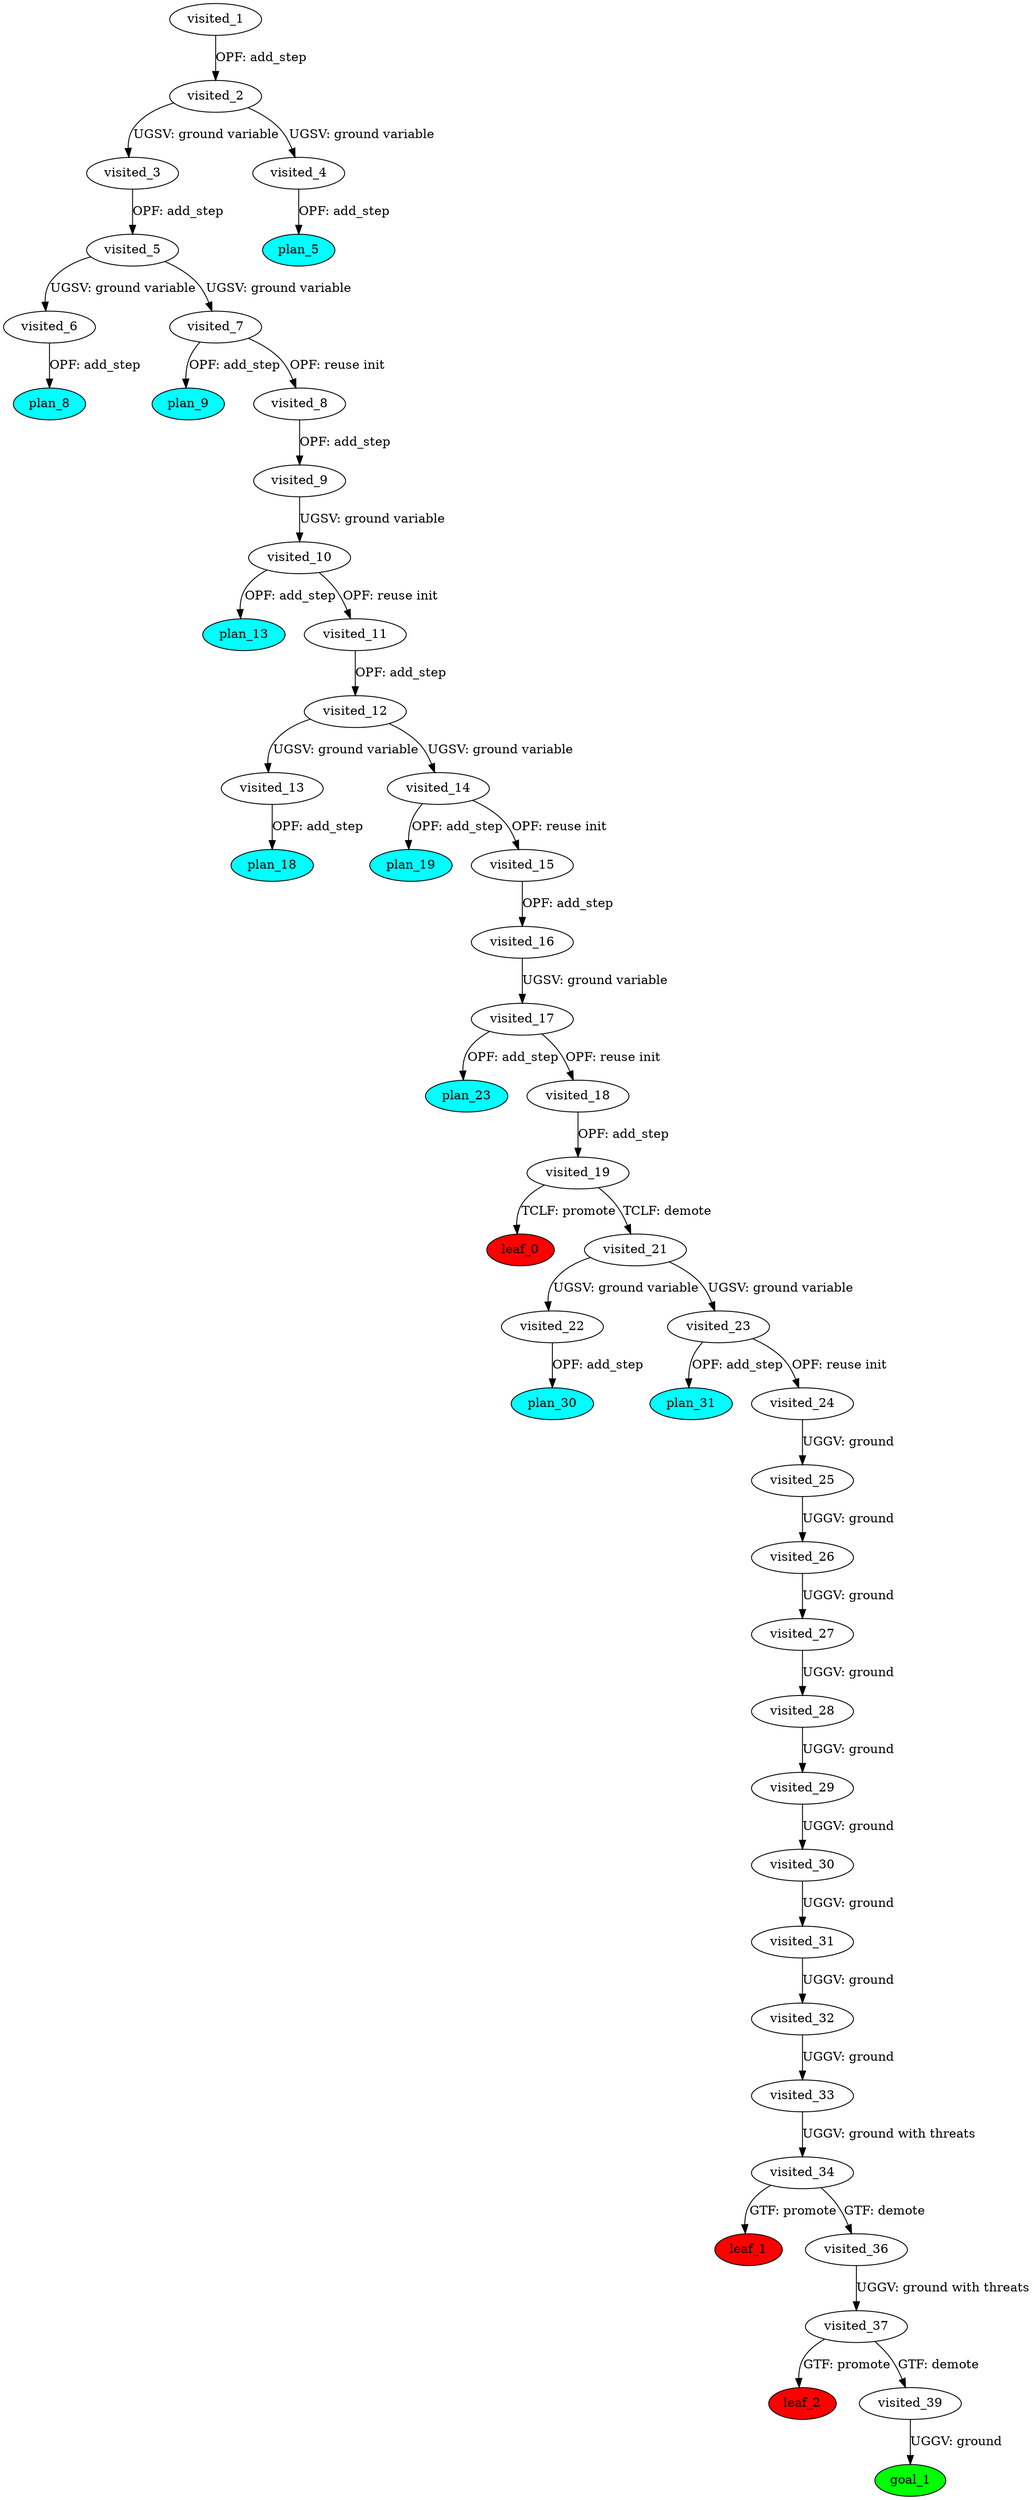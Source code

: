 digraph {
	"be901a64-a0cc-5d31-ce22-efcfd02b4c3a" [label=plan_0 fillcolor=cyan style=filled]
	"be901a64-a0cc-5d31-ce22-efcfd02b4c3a" [label=visited_1 fillcolor=white style=filled]
	"7c45d65d-b517-e8ef-db21-3e3143c2181f" [label=plan_1 fillcolor=cyan style=filled]
	"be901a64-a0cc-5d31-ce22-efcfd02b4c3a" -> "7c45d65d-b517-e8ef-db21-3e3143c2181f" [label="OPF: add_step"]
	"7c45d65d-b517-e8ef-db21-3e3143c2181f" [label=visited_2 fillcolor=white style=filled]
	"ea299a22-9914-857d-b62f-b6ee172dc647" [label=plan_2 fillcolor=cyan style=filled]
	"7c45d65d-b517-e8ef-db21-3e3143c2181f" -> "ea299a22-9914-857d-b62f-b6ee172dc647" [label="UGSV: ground variable"]
	"da2a5b5f-6796-4bd9-a9c6-d4e3e07eaf26" [label=plan_3 fillcolor=cyan style=filled]
	"7c45d65d-b517-e8ef-db21-3e3143c2181f" -> "da2a5b5f-6796-4bd9-a9c6-d4e3e07eaf26" [label="UGSV: ground variable"]
	"ea299a22-9914-857d-b62f-b6ee172dc647" [label=visited_3 fillcolor=white style=filled]
	"5714fc0b-b744-7158-2550-e249436c3827" [label=plan_4 fillcolor=cyan style=filled]
	"ea299a22-9914-857d-b62f-b6ee172dc647" -> "5714fc0b-b744-7158-2550-e249436c3827" [label="OPF: add_step"]
	"da2a5b5f-6796-4bd9-a9c6-d4e3e07eaf26" [label=visited_4 fillcolor=white style=filled]
	"e008e8ed-3ecf-5f0a-380e-c19dfbb713fd" [label=plan_5 fillcolor=cyan style=filled]
	"da2a5b5f-6796-4bd9-a9c6-d4e3e07eaf26" -> "e008e8ed-3ecf-5f0a-380e-c19dfbb713fd" [label="OPF: add_step"]
	"5714fc0b-b744-7158-2550-e249436c3827" [label=visited_5 fillcolor=white style=filled]
	"5d2d113b-fb5e-dc15-cbfa-e8d6b4ed4d1d" [label=plan_6 fillcolor=cyan style=filled]
	"5714fc0b-b744-7158-2550-e249436c3827" -> "5d2d113b-fb5e-dc15-cbfa-e8d6b4ed4d1d" [label="UGSV: ground variable"]
	"6e6aa3ec-4378-7e6b-cd3d-dee3cdad54f4" [label=plan_7 fillcolor=cyan style=filled]
	"5714fc0b-b744-7158-2550-e249436c3827" -> "6e6aa3ec-4378-7e6b-cd3d-dee3cdad54f4" [label="UGSV: ground variable"]
	"5d2d113b-fb5e-dc15-cbfa-e8d6b4ed4d1d" [label=visited_6 fillcolor=white style=filled]
	"ecedf328-e669-dd22-5d50-d2eb5ec74b9e" [label=plan_8 fillcolor=cyan style=filled]
	"5d2d113b-fb5e-dc15-cbfa-e8d6b4ed4d1d" -> "ecedf328-e669-dd22-5d50-d2eb5ec74b9e" [label="OPF: add_step"]
	"6e6aa3ec-4378-7e6b-cd3d-dee3cdad54f4" [label=visited_7 fillcolor=white style=filled]
	"f9fb722d-a51c-7d2a-b3bf-bdabb7b24f20" [label=plan_9 fillcolor=cyan style=filled]
	"6e6aa3ec-4378-7e6b-cd3d-dee3cdad54f4" -> "f9fb722d-a51c-7d2a-b3bf-bdabb7b24f20" [label="OPF: add_step"]
	"f46976af-10be-e3e8-5aba-c34bae9802fa" [label=plan_10 fillcolor=cyan style=filled]
	"6e6aa3ec-4378-7e6b-cd3d-dee3cdad54f4" -> "f46976af-10be-e3e8-5aba-c34bae9802fa" [label="OPF: reuse init"]
	"f46976af-10be-e3e8-5aba-c34bae9802fa" [label=visited_8 fillcolor=white style=filled]
	"4083dcf3-91db-5fbc-46ad-dbe7b807c910" [label=plan_11 fillcolor=cyan style=filled]
	"f46976af-10be-e3e8-5aba-c34bae9802fa" -> "4083dcf3-91db-5fbc-46ad-dbe7b807c910" [label="OPF: add_step"]
	"4083dcf3-91db-5fbc-46ad-dbe7b807c910" [label=visited_9 fillcolor=white style=filled]
	"c124b471-b64d-158c-0d8f-808d9c0e6192" [label=plan_12 fillcolor=cyan style=filled]
	"4083dcf3-91db-5fbc-46ad-dbe7b807c910" -> "c124b471-b64d-158c-0d8f-808d9c0e6192" [label="UGSV: ground variable"]
	"c124b471-b64d-158c-0d8f-808d9c0e6192" [label=visited_10 fillcolor=white style=filled]
	"1049f904-9d25-4dc4-122d-ef06fa33dca5" [label=plan_13 fillcolor=cyan style=filled]
	"c124b471-b64d-158c-0d8f-808d9c0e6192" -> "1049f904-9d25-4dc4-122d-ef06fa33dca5" [label="OPF: add_step"]
	"2ed86804-57e2-3419-d8e6-650123755bc8" [label=plan_14 fillcolor=cyan style=filled]
	"c124b471-b64d-158c-0d8f-808d9c0e6192" -> "2ed86804-57e2-3419-d8e6-650123755bc8" [label="OPF: reuse init"]
	"2ed86804-57e2-3419-d8e6-650123755bc8" [label=visited_11 fillcolor=white style=filled]
	"2d6acdd4-5aeb-90f6-4faa-8036188a7f55" [label=plan_15 fillcolor=cyan style=filled]
	"2ed86804-57e2-3419-d8e6-650123755bc8" -> "2d6acdd4-5aeb-90f6-4faa-8036188a7f55" [label="OPF: add_step"]
	"2d6acdd4-5aeb-90f6-4faa-8036188a7f55" [label=visited_12 fillcolor=white style=filled]
	"5ff540ca-9038-ab45-916d-9a42e7b795f9" [label=plan_16 fillcolor=cyan style=filled]
	"2d6acdd4-5aeb-90f6-4faa-8036188a7f55" -> "5ff540ca-9038-ab45-916d-9a42e7b795f9" [label="UGSV: ground variable"]
	"2c21f1ed-f4a9-85b0-11c3-7e19dbfeed4a" [label=plan_17 fillcolor=cyan style=filled]
	"2d6acdd4-5aeb-90f6-4faa-8036188a7f55" -> "2c21f1ed-f4a9-85b0-11c3-7e19dbfeed4a" [label="UGSV: ground variable"]
	"5ff540ca-9038-ab45-916d-9a42e7b795f9" [label=visited_13 fillcolor=white style=filled]
	"7f8a1fca-9ef1-7e4f-a2f0-77e330405cc4" [label=plan_18 fillcolor=cyan style=filled]
	"5ff540ca-9038-ab45-916d-9a42e7b795f9" -> "7f8a1fca-9ef1-7e4f-a2f0-77e330405cc4" [label="OPF: add_step"]
	"2c21f1ed-f4a9-85b0-11c3-7e19dbfeed4a" [label=visited_14 fillcolor=white style=filled]
	"2ad9c360-84bb-af7a-9711-35452e2fcae7" [label=plan_19 fillcolor=cyan style=filled]
	"2c21f1ed-f4a9-85b0-11c3-7e19dbfeed4a" -> "2ad9c360-84bb-af7a-9711-35452e2fcae7" [label="OPF: add_step"]
	"d7f64255-cf97-9ff0-7afd-0718ebced334" [label=plan_20 fillcolor=cyan style=filled]
	"2c21f1ed-f4a9-85b0-11c3-7e19dbfeed4a" -> "d7f64255-cf97-9ff0-7afd-0718ebced334" [label="OPF: reuse init"]
	"d7f64255-cf97-9ff0-7afd-0718ebced334" [label=visited_15 fillcolor=white style=filled]
	"c12e3882-b527-ba0a-a8df-7aa5e8e00199" [label=plan_21 fillcolor=cyan style=filled]
	"d7f64255-cf97-9ff0-7afd-0718ebced334" -> "c12e3882-b527-ba0a-a8df-7aa5e8e00199" [label="OPF: add_step"]
	"c12e3882-b527-ba0a-a8df-7aa5e8e00199" [label=visited_16 fillcolor=white style=filled]
	"d4cd45a9-870d-8661-0e1c-0d4db2eb3819" [label=plan_22 fillcolor=cyan style=filled]
	"c12e3882-b527-ba0a-a8df-7aa5e8e00199" -> "d4cd45a9-870d-8661-0e1c-0d4db2eb3819" [label="UGSV: ground variable"]
	"d4cd45a9-870d-8661-0e1c-0d4db2eb3819" [label=visited_17 fillcolor=white style=filled]
	"16d4fdff-f260-2a26-3025-f0410aa86e33" [label=plan_23 fillcolor=cyan style=filled]
	"d4cd45a9-870d-8661-0e1c-0d4db2eb3819" -> "16d4fdff-f260-2a26-3025-f0410aa86e33" [label="OPF: add_step"]
	"51ffdef6-b660-8a31-38b8-9fc4e47172b1" [label=plan_24 fillcolor=cyan style=filled]
	"d4cd45a9-870d-8661-0e1c-0d4db2eb3819" -> "51ffdef6-b660-8a31-38b8-9fc4e47172b1" [label="OPF: reuse init"]
	"51ffdef6-b660-8a31-38b8-9fc4e47172b1" [label=visited_18 fillcolor=white style=filled]
	"7eca5b2d-341f-ab4a-b6ca-f84012adbc1b" [label=plan_25 fillcolor=cyan style=filled]
	"51ffdef6-b660-8a31-38b8-9fc4e47172b1" -> "7eca5b2d-341f-ab4a-b6ca-f84012adbc1b" [label="OPF: add_step"]
	"7eca5b2d-341f-ab4a-b6ca-f84012adbc1b" [label=visited_19 fillcolor=white style=filled]
	"f0b5b7b3-3472-c59e-4f4b-1252a04e03d7" [label=plan_26 fillcolor=cyan style=filled]
	"7eca5b2d-341f-ab4a-b6ca-f84012adbc1b" -> "f0b5b7b3-3472-c59e-4f4b-1252a04e03d7" [label="TCLF: promote"]
	"e9ea9d49-bc94-046e-a741-0d2ce0f13db6" [label=plan_27 fillcolor=cyan style=filled]
	"7eca5b2d-341f-ab4a-b6ca-f84012adbc1b" -> "e9ea9d49-bc94-046e-a741-0d2ce0f13db6" [label="TCLF: demote"]
	"f0b5b7b3-3472-c59e-4f4b-1252a04e03d7" [label=visited_20 fillcolor=white style=filled]
	"f0b5b7b3-3472-c59e-4f4b-1252a04e03d7" [label=leaf_0 fillcolor=red style=filled]
	"e9ea9d49-bc94-046e-a741-0d2ce0f13db6" [label=visited_21 fillcolor=white style=filled]
	"029e435d-b0b6-45da-68c1-8df945ca17af" [label=plan_28 fillcolor=cyan style=filled]
	"e9ea9d49-bc94-046e-a741-0d2ce0f13db6" -> "029e435d-b0b6-45da-68c1-8df945ca17af" [label="UGSV: ground variable"]
	"608bb508-69e4-4d26-d2d4-7ec76a77982b" [label=plan_29 fillcolor=cyan style=filled]
	"e9ea9d49-bc94-046e-a741-0d2ce0f13db6" -> "608bb508-69e4-4d26-d2d4-7ec76a77982b" [label="UGSV: ground variable"]
	"029e435d-b0b6-45da-68c1-8df945ca17af" [label=visited_22 fillcolor=white style=filled]
	"3082d7e6-e6ac-e778-d7b6-e0a34730b04b" [label=plan_30 fillcolor=cyan style=filled]
	"029e435d-b0b6-45da-68c1-8df945ca17af" -> "3082d7e6-e6ac-e778-d7b6-e0a34730b04b" [label="OPF: add_step"]
	"608bb508-69e4-4d26-d2d4-7ec76a77982b" [label=visited_23 fillcolor=white style=filled]
	"e2b6a842-d2a8-1922-6518-93471e910b71" [label=plan_31 fillcolor=cyan style=filled]
	"608bb508-69e4-4d26-d2d4-7ec76a77982b" -> "e2b6a842-d2a8-1922-6518-93471e910b71" [label="OPF: add_step"]
	"0b33b7a0-5163-4a91-b993-b65f35ded447" [label=plan_32 fillcolor=cyan style=filled]
	"608bb508-69e4-4d26-d2d4-7ec76a77982b" -> "0b33b7a0-5163-4a91-b993-b65f35ded447" [label="OPF: reuse init"]
	"0b33b7a0-5163-4a91-b993-b65f35ded447" [label=visited_24 fillcolor=white style=filled]
	"27180985-f2d6-c18c-03a3-574a919cf735" [label=plan_33 fillcolor=cyan style=filled]
	"0b33b7a0-5163-4a91-b993-b65f35ded447" -> "27180985-f2d6-c18c-03a3-574a919cf735" [label="UGGV: ground"]
	"27180985-f2d6-c18c-03a3-574a919cf735" [label=visited_25 fillcolor=white style=filled]
	"40349202-f34e-5ba1-dc07-605e57628c84" [label=plan_34 fillcolor=cyan style=filled]
	"27180985-f2d6-c18c-03a3-574a919cf735" -> "40349202-f34e-5ba1-dc07-605e57628c84" [label="UGGV: ground"]
	"40349202-f34e-5ba1-dc07-605e57628c84" [label=visited_26 fillcolor=white style=filled]
	"7647f43f-59a1-4829-2cef-781debfdb100" [label=plan_35 fillcolor=cyan style=filled]
	"40349202-f34e-5ba1-dc07-605e57628c84" -> "7647f43f-59a1-4829-2cef-781debfdb100" [label="UGGV: ground"]
	"7647f43f-59a1-4829-2cef-781debfdb100" [label=visited_27 fillcolor=white style=filled]
	"0e721365-a4e6-0afd-e6cc-d201335dc080" [label=plan_36 fillcolor=cyan style=filled]
	"7647f43f-59a1-4829-2cef-781debfdb100" -> "0e721365-a4e6-0afd-e6cc-d201335dc080" [label="UGGV: ground"]
	"0e721365-a4e6-0afd-e6cc-d201335dc080" [label=visited_28 fillcolor=white style=filled]
	"f262e145-2731-660c-6149-ee42642d03af" [label=plan_37 fillcolor=cyan style=filled]
	"0e721365-a4e6-0afd-e6cc-d201335dc080" -> "f262e145-2731-660c-6149-ee42642d03af" [label="UGGV: ground"]
	"f262e145-2731-660c-6149-ee42642d03af" [label=visited_29 fillcolor=white style=filled]
	"39a90a45-104b-5372-816e-a5c24ab3c590" [label=plan_38 fillcolor=cyan style=filled]
	"f262e145-2731-660c-6149-ee42642d03af" -> "39a90a45-104b-5372-816e-a5c24ab3c590" [label="UGGV: ground"]
	"39a90a45-104b-5372-816e-a5c24ab3c590" [label=visited_30 fillcolor=white style=filled]
	"55fccc14-31c0-34f0-a091-129b2f1835b1" [label=plan_39 fillcolor=cyan style=filled]
	"39a90a45-104b-5372-816e-a5c24ab3c590" -> "55fccc14-31c0-34f0-a091-129b2f1835b1" [label="UGGV: ground"]
	"55fccc14-31c0-34f0-a091-129b2f1835b1" [label=visited_31 fillcolor=white style=filled]
	"067ab1d7-7059-e387-b89f-52d2a8737d14" [label=plan_40 fillcolor=cyan style=filled]
	"55fccc14-31c0-34f0-a091-129b2f1835b1" -> "067ab1d7-7059-e387-b89f-52d2a8737d14" [label="UGGV: ground"]
	"067ab1d7-7059-e387-b89f-52d2a8737d14" [label=visited_32 fillcolor=white style=filled]
	"d7ea8625-11c3-138b-70c6-9b42df0ff647" [label=plan_41 fillcolor=cyan style=filled]
	"067ab1d7-7059-e387-b89f-52d2a8737d14" -> "d7ea8625-11c3-138b-70c6-9b42df0ff647" [label="UGGV: ground"]
	"d7ea8625-11c3-138b-70c6-9b42df0ff647" [label=visited_33 fillcolor=white style=filled]
	"8c1046bf-24b3-7794-293d-b7fa8e8ded45" [label=plan_42 fillcolor=cyan style=filled]
	"d7ea8625-11c3-138b-70c6-9b42df0ff647" -> "8c1046bf-24b3-7794-293d-b7fa8e8ded45" [label="UGGV: ground with threats"]
	"8c1046bf-24b3-7794-293d-b7fa8e8ded45" [label=visited_34 fillcolor=white style=filled]
	"1c82780f-0e84-c070-514b-30a9f6d4461c" [label=plan_43 fillcolor=cyan style=filled]
	"8c1046bf-24b3-7794-293d-b7fa8e8ded45" -> "1c82780f-0e84-c070-514b-30a9f6d4461c" [label="GTF: promote"]
	"849ebfa5-68f0-ca5d-10ac-72bdaf4c9dfc" [label=plan_44 fillcolor=cyan style=filled]
	"8c1046bf-24b3-7794-293d-b7fa8e8ded45" -> "849ebfa5-68f0-ca5d-10ac-72bdaf4c9dfc" [label="GTF: demote"]
	"1c82780f-0e84-c070-514b-30a9f6d4461c" [label=visited_35 fillcolor=white style=filled]
	"1c82780f-0e84-c070-514b-30a9f6d4461c" [label=leaf_1 fillcolor=red style=filled]
	"849ebfa5-68f0-ca5d-10ac-72bdaf4c9dfc" [label=visited_36 fillcolor=white style=filled]
	"52581086-eecc-0487-b95d-43d62b7f90a5" [label=plan_45 fillcolor=cyan style=filled]
	"849ebfa5-68f0-ca5d-10ac-72bdaf4c9dfc" -> "52581086-eecc-0487-b95d-43d62b7f90a5" [label="UGGV: ground with threats"]
	"52581086-eecc-0487-b95d-43d62b7f90a5" [label=visited_37 fillcolor=white style=filled]
	"e6c9fd54-24bb-8796-09d6-8cdc5ed0b58c" [label=plan_46 fillcolor=cyan style=filled]
	"52581086-eecc-0487-b95d-43d62b7f90a5" -> "e6c9fd54-24bb-8796-09d6-8cdc5ed0b58c" [label="GTF: promote"]
	"0182c481-3bd1-4558-af2f-5f8b1a9226d6" [label=plan_47 fillcolor=cyan style=filled]
	"52581086-eecc-0487-b95d-43d62b7f90a5" -> "0182c481-3bd1-4558-af2f-5f8b1a9226d6" [label="GTF: demote"]
	"e6c9fd54-24bb-8796-09d6-8cdc5ed0b58c" [label=visited_38 fillcolor=white style=filled]
	"e6c9fd54-24bb-8796-09d6-8cdc5ed0b58c" [label=leaf_2 fillcolor=red style=filled]
	"0182c481-3bd1-4558-af2f-5f8b1a9226d6" [label=visited_39 fillcolor=white style=filled]
	"0ef473a2-900d-df16-00e0-32006197337c" [label=plan_48 fillcolor=cyan style=filled]
	"0182c481-3bd1-4558-af2f-5f8b1a9226d6" -> "0ef473a2-900d-df16-00e0-32006197337c" [label="UGGV: ground"]
	"0ef473a2-900d-df16-00e0-32006197337c" [label=visited_40 fillcolor=white style=filled]
	"0ef473a2-900d-df16-00e0-32006197337c" [label=goal_1 fillcolor=green style=filled]
}
